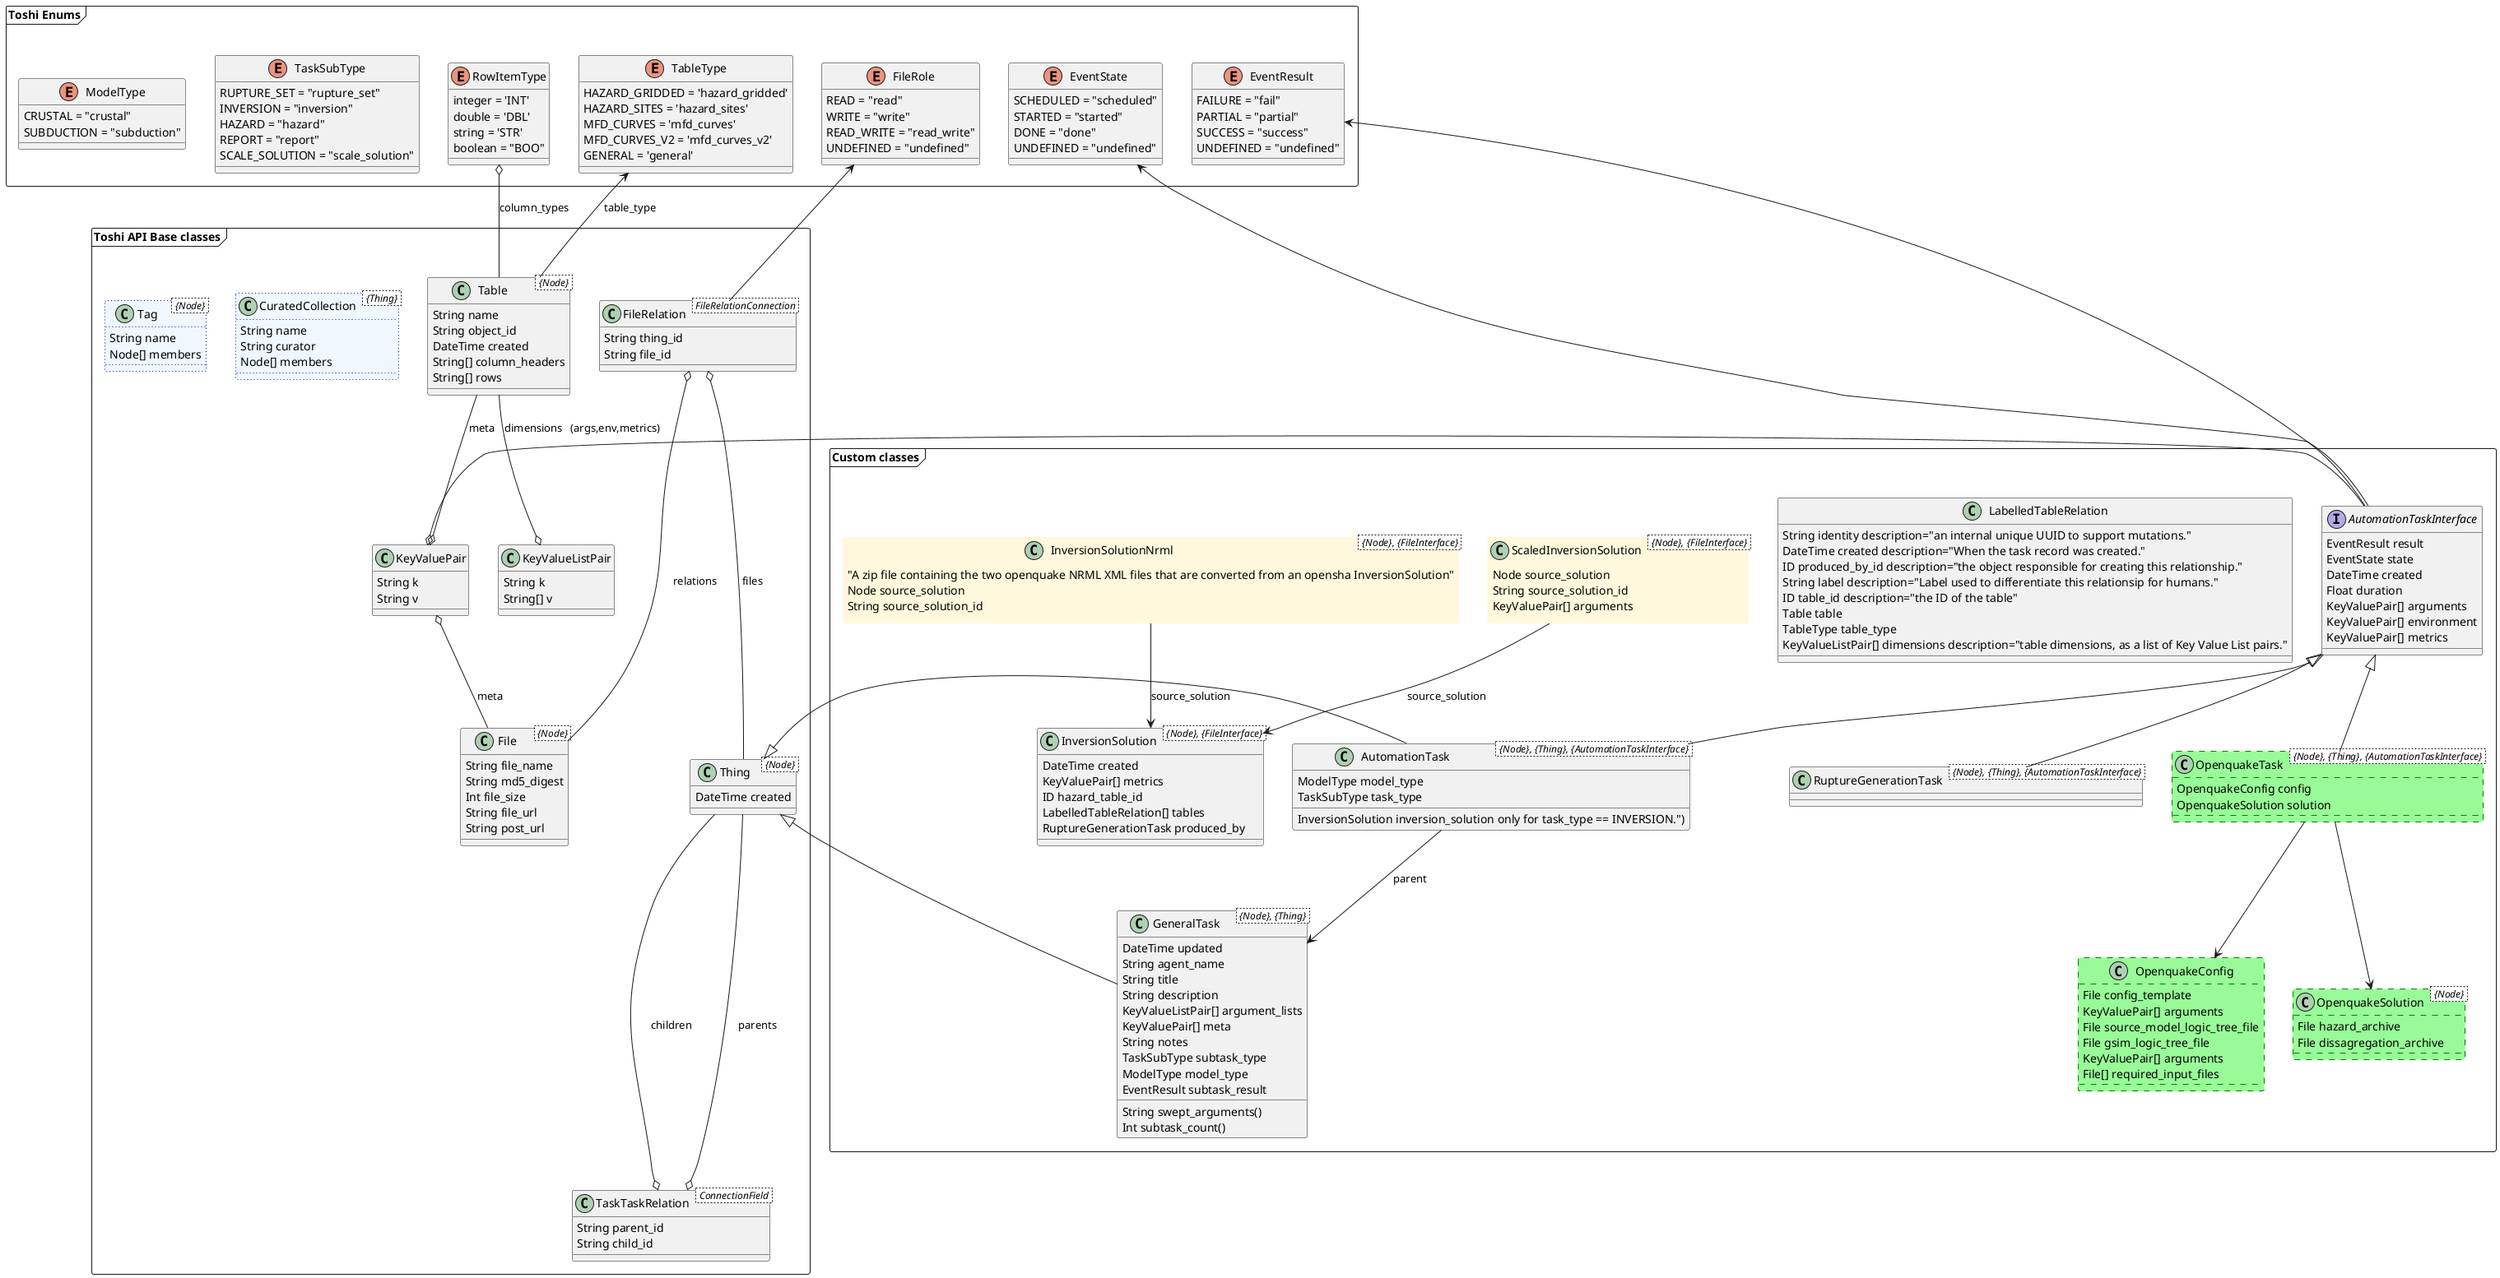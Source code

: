 @startuml

/'
frame "Relay classes" {
    interface Node {
      String id
    }
     note top of Node : this is the primitive for all graphql Relay objects

    class ConnectionField {
     Node[] edges
    }
}
'/


frame "Toshi Enums" {

   enum RowItemType {
    integer = 'INT'
    double = 'DBL'
    string = 'STR'
    boolean = "BOO"
   }

   enum TableType {
    HAZARD_GRIDDED = 'hazard_gridded'
    HAZARD_SITES = 'hazard_sites'
    MFD_CURVES = 'mfd_curves'
    MFD_CURVES_V2 = 'mfd_curves_v2'
    GENERAL = 'general'
   }
   enum FileRole{
    READ = "read"
    WRITE = "write"
    READ_WRITE = "read_write"
    UNDEFINED = "undefined"
   }

   enum EventResult {
    FAILURE = "fail"
    PARTIAL = "partial"
    SUCCESS = "success"
    UNDEFINED = "undefined"
   }

   enum EventState {
    SCHEDULED = "scheduled"
    STARTED = "started"
    DONE = "done"
    UNDEFINED = "undefined"
   }

   enum TaskSubType {
    RUPTURE_SET = "rupture_set"
    INVERSION = "inversion"
    HAZARD = "hazard"
    REPORT = "report"
    SCALE_SOLUTION = "scale_solution"
   }

   enum ModelType {
    CRUSTAL = "crustal"
    SUBDUCTION = "subduction"
   }
}

frame "Toshi API Base classes" {

   class KeyValuePair {
      String k
      String v
   }

   class KeyValueListPair {
      String k
      String[] v
   }

   class Thing< {Node} > {
     DateTime created
   }

   class TaskTaskRelation < ConnectionField > {
      String parent_id
      String child_id
   }

   class File < {Node} > {
      String file_name
      String md5_digest
      Int file_size
      String file_url
      String post_url
   }

   class FileRelation < FileRelationConnection >{
      'Thing thing
      'FileUnion file
      'FileRole role
      String thing_id
      String file_id
   }

   class FileRelationConnection < ConnectionField > {
      Int total_count
   }
   remove FileRelationConnection

   class Table< {Node} > {
      String name
      String object_id
      DateTime created
      String[] column_headers
      String[] rows
   }

  /'class relationships '/

  Thing -up--o FileRelation : files
  File -up--o FileRelation : relations
  File -up-o KeyValuePair : meta

  FileRelation --> FileRole
  Thing -up--o TaskTaskRelation : parents
  Thing --o TaskTaskRelation : children

  Table --o KeyValueListPair : dimensions
  Table --o KeyValuePair : meta
  Table -up-> TableType : table_type
  Table -up-o RowItemType : column_types

   class CuratedCollection < {Thing} > #aliceblue ##[dotted]blue {
      String name
      String curator
      Node[] members
   }

   class Tag< {Node} > #aliceblue ##[dotted]blue {
      String name
      Node[] members
   }

}

frame "Custom classes" {

   class GeneralTask < {Node}, {Thing} > {
       DateTime updated
       String agent_name
       String title
       String description
       KeyValueListPair[] argument_lists
       KeyValuePair[] meta
       String notes
       String swept_arguments()
       Int subtask_count()
       TaskSubType subtask_type
       ModelType model_type
       EventResult subtask_result
   }


   interface AutomationTaskInterface {
       EventResult result
       EventState state
       DateTime created
       Float duration
       KeyValuePair[] arguments
       KeyValuePair[] environment
       KeyValuePair[] metrics
       'TaskTaskRelationConnection parents
   }

   class AutomationTask < {Node}, {Thing}, {AutomationTaskInterface} > {
       ModelType model_type
       TaskSubType task_type
       InversionSolution inversion_solution only for task_type == INVERSION.")
   }

   class RuptureGenerationTask< {Node}, {Thing}, {AutomationTaskInterface} > {}

   AutomationTask -up-|> AutomationTaskInterface
   RuptureGenerationTask -up-|> AutomationTaskInterface
   AutomationTask -up-|> Thing

   AutomationTaskInterface --o KeyValuePair : (args,env,metrics)
   AutomationTaskInterface -up--> EventResult
   AutomationTaskInterface -up--> EventState
   'AutomationTask --o TaskTaskRelation : parents

   AutomationTask--> GeneralTask : parent
   GeneralTask -up-|> Thing

   class LabelledTableRelation {
       String identity description="an internal unique UUID to support mutations."
       DateTime created description="When the task record was created."
       ID produced_by_id description="the object responsible for creating this relationship."
       String label description="Label used to differentiate this relationsip for humans."
       ID table_id description="the ID of the table"
       Table table
       TableType table_type
       KeyValueListPair[] dimensions description="table dimensions, as a list of Key Value List pairs."
   }

   class InversionSolution < {Node}, {FileInterface} > {
       DateTime created
       KeyValuePair[] metrics
       'ID produced_by_id = graphene.ID(description='deprecated')
       'ID mfd_table_id = graphene.ID(description='deprecated')
       ID hazard_table_id
       LabelledTableRelation[] tables
       'hazard_table = graphene.Field(Table, description='deprecated')
       'mfd_table = graphene.Field(Table, description='deprecated')
       RuptureGenerationTask produced_by
   }

   /'proposed hazard stuff #palegreen ##[dashed]green'/

   class OpenquakeConfig #palegreen ##[dashed]green {
    File config_template
    KeyValuePair[] arguments
    File source_model_logic_tree_file
    File gsim_logic_tree_file
    KeyValuePair[] arguments
    File[] required_input_files
   }

   class OpenquakeSolution < {Node} > #palegreen ##[dashed]green {
      File hazard_archive
      File dissagregation_archive
   }

   class OpenquakeTask < {Node}, {Thing}, {AutomationTaskInterface} > #palegreen ##[dashed]green {
      OpenquakeConfig config
      OpenquakeSolution solution
   }

   OpenquakeTask --> OpenquakeConfig
   OpenquakeTask --> OpenquakeSolution
   OpenquakeTask -up-|> AutomationTaskInterface

   class ScaledInversionSolution < {Node}, {FileInterface} > #cornsilk ##[dashed]cornsilk  {
      Node source_solution
      String source_solution_id
      KeyValuePair[] arguments
   }

   ScaledInversionSolution --> InversionSolution : source_solution

   class InversionSolutionNrml < {Node}, {FileInterface} > #cornsilk ##[dashed]cornsilk  {
      "A zip file containing the two openquake NRML XML files that are converted from an opensha InversionSolution"
      Node source_solution
      String source_solution_id
   }

   InversionSolutionNrml --> InversionSolution : source_solution
}

@enduml